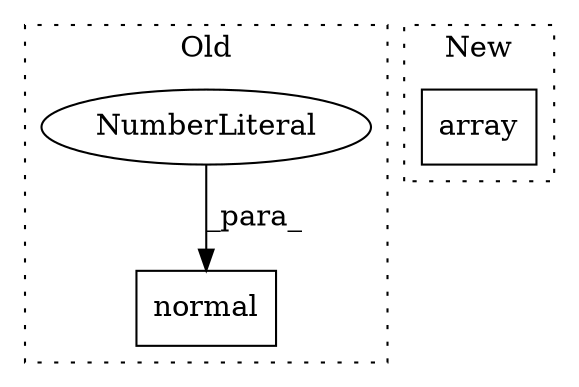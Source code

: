 digraph G {
subgraph cluster0 {
1 [label="normal" a="32" s="7802,7851" l="7,2" shape="box"];
3 [label="NumberLiteral" a="34" s="7809" l="1" shape="ellipse"];
label = "Old";
style="dotted";
}
subgraph cluster1 {
2 [label="array" a="32" s="7688,7753" l="6,1" shape="box"];
label = "New";
style="dotted";
}
3 -> 1 [label="_para_"];
}